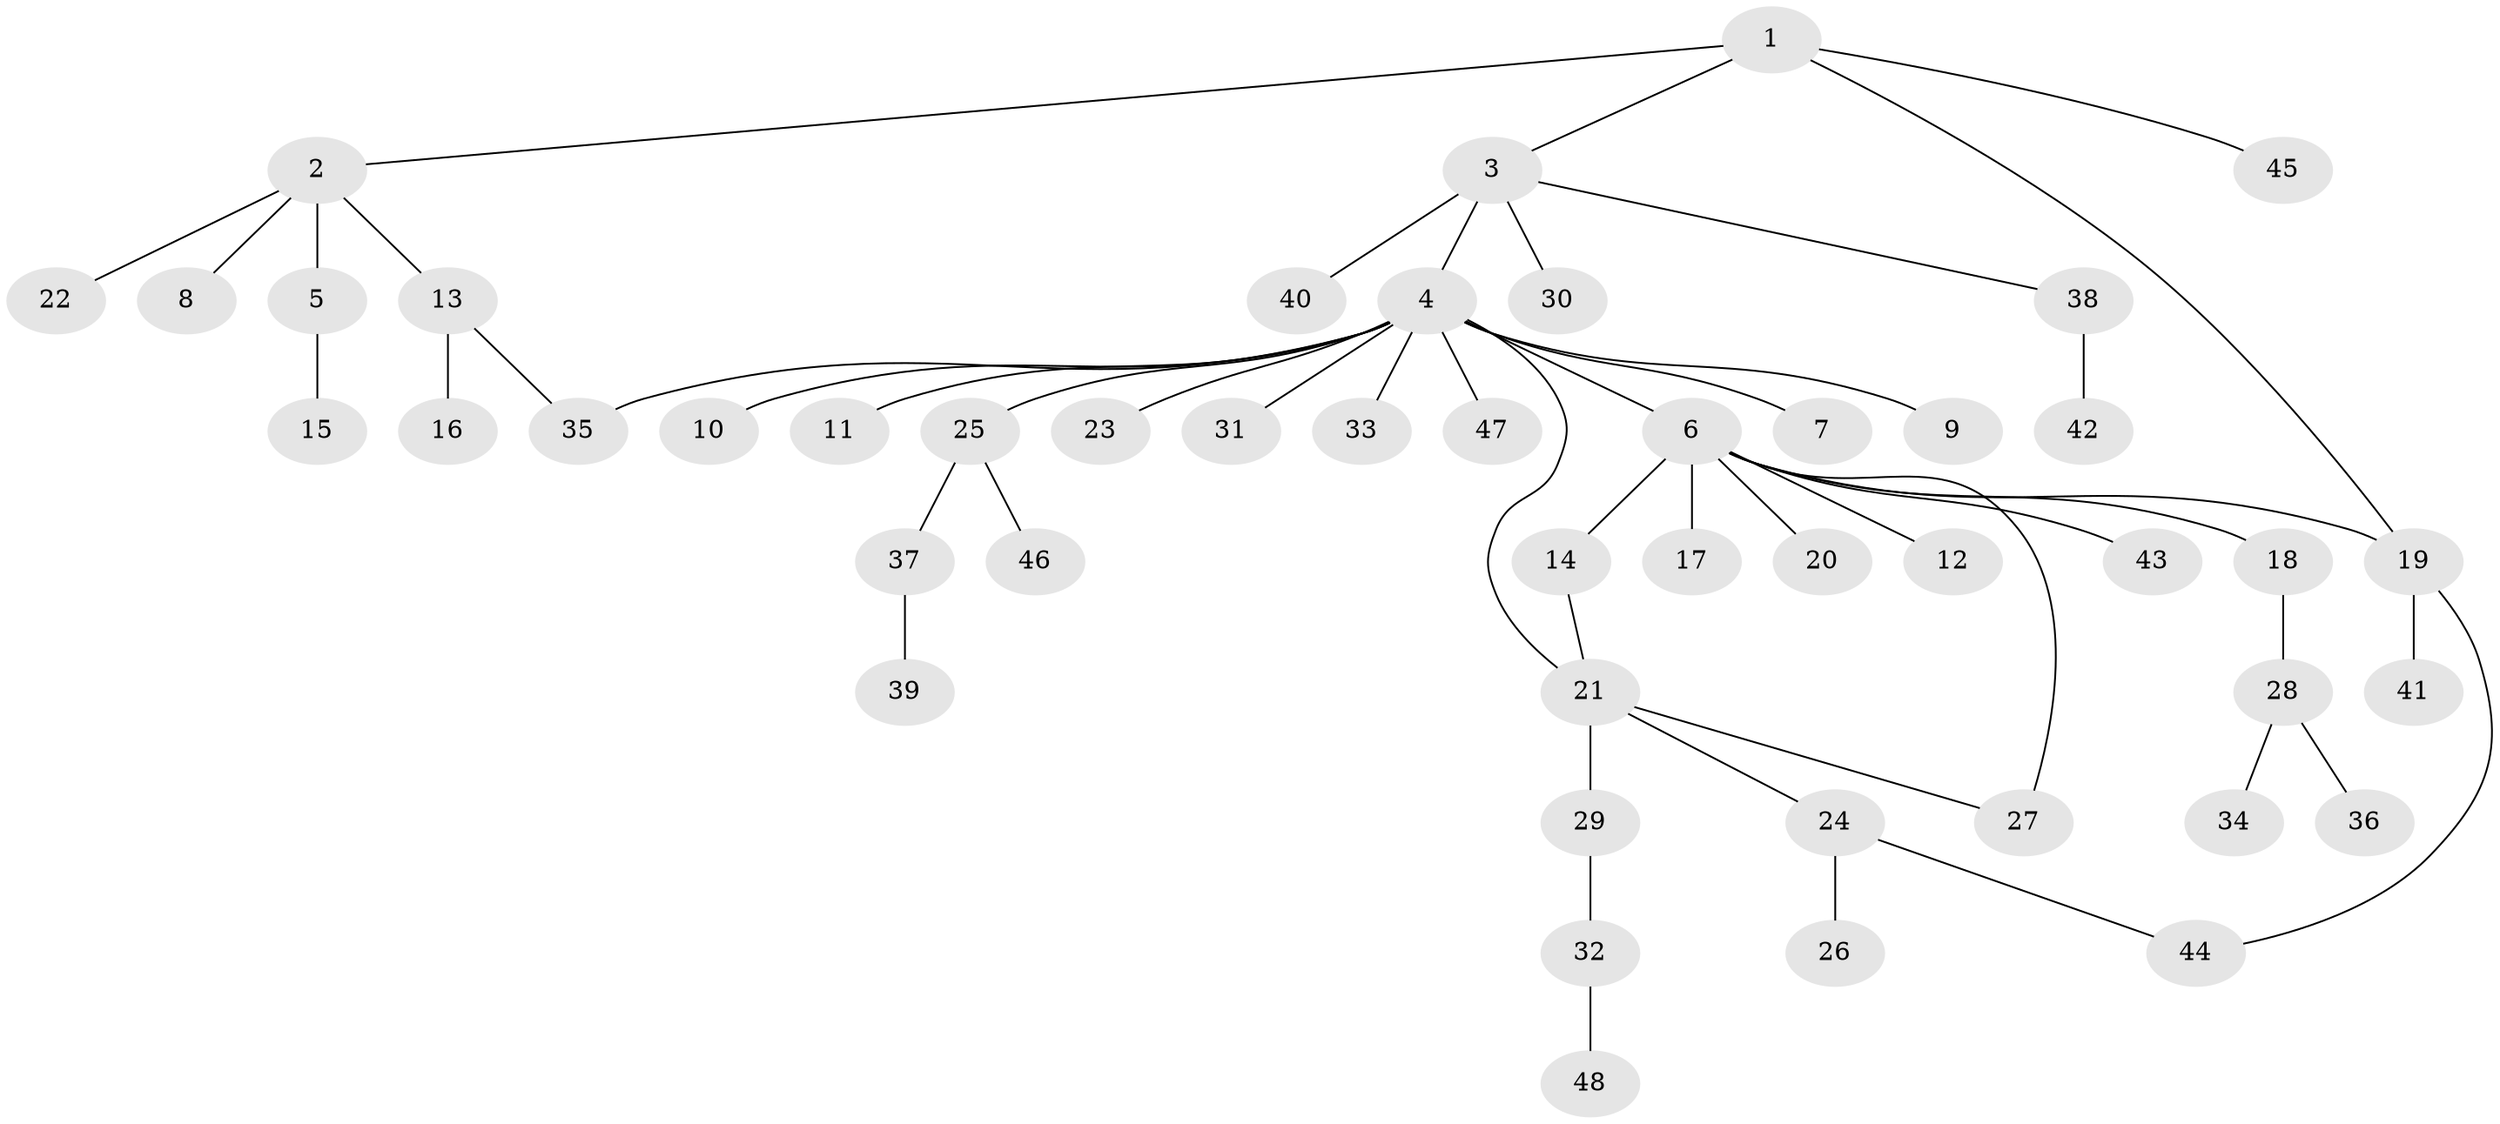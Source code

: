 // original degree distribution, {5: 0.0425531914893617, 12: 0.010638297872340425, 7: 0.010638297872340425, 14: 0.010638297872340425, 1: 0.648936170212766, 13: 0.010638297872340425, 2: 0.14893617021276595, 3: 0.07446808510638298, 6: 0.02127659574468085, 4: 0.02127659574468085}
// Generated by graph-tools (version 1.1) at 2025/35/03/09/25 02:35:38]
// undirected, 48 vertices, 52 edges
graph export_dot {
graph [start="1"]
  node [color=gray90,style=filled];
  1;
  2;
  3;
  4;
  5;
  6;
  7;
  8;
  9;
  10;
  11;
  12;
  13;
  14;
  15;
  16;
  17;
  18;
  19;
  20;
  21;
  22;
  23;
  24;
  25;
  26;
  27;
  28;
  29;
  30;
  31;
  32;
  33;
  34;
  35;
  36;
  37;
  38;
  39;
  40;
  41;
  42;
  43;
  44;
  45;
  46;
  47;
  48;
  1 -- 2 [weight=1.0];
  1 -- 3 [weight=1.0];
  1 -- 19 [weight=1.0];
  1 -- 45 [weight=1.0];
  2 -- 5 [weight=7.0];
  2 -- 8 [weight=1.0];
  2 -- 13 [weight=1.0];
  2 -- 22 [weight=1.0];
  3 -- 4 [weight=1.0];
  3 -- 30 [weight=1.0];
  3 -- 38 [weight=1.0];
  3 -- 40 [weight=2.0];
  4 -- 6 [weight=1.0];
  4 -- 7 [weight=1.0];
  4 -- 9 [weight=1.0];
  4 -- 10 [weight=1.0];
  4 -- 11 [weight=1.0];
  4 -- 21 [weight=1.0];
  4 -- 23 [weight=1.0];
  4 -- 25 [weight=1.0];
  4 -- 31 [weight=1.0];
  4 -- 33 [weight=1.0];
  4 -- 35 [weight=1.0];
  4 -- 47 [weight=1.0];
  5 -- 15 [weight=1.0];
  6 -- 12 [weight=1.0];
  6 -- 14 [weight=1.0];
  6 -- 17 [weight=4.0];
  6 -- 18 [weight=1.0];
  6 -- 19 [weight=1.0];
  6 -- 20 [weight=1.0];
  6 -- 27 [weight=1.0];
  6 -- 43 [weight=1.0];
  13 -- 16 [weight=2.0];
  13 -- 35 [weight=1.0];
  14 -- 21 [weight=1.0];
  18 -- 28 [weight=2.0];
  19 -- 41 [weight=1.0];
  19 -- 44 [weight=1.0];
  21 -- 24 [weight=1.0];
  21 -- 27 [weight=1.0];
  21 -- 29 [weight=1.0];
  24 -- 26 [weight=3.0];
  24 -- 44 [weight=1.0];
  25 -- 37 [weight=1.0];
  25 -- 46 [weight=1.0];
  28 -- 34 [weight=1.0];
  28 -- 36 [weight=1.0];
  29 -- 32 [weight=1.0];
  32 -- 48 [weight=1.0];
  37 -- 39 [weight=1.0];
  38 -- 42 [weight=2.0];
}
